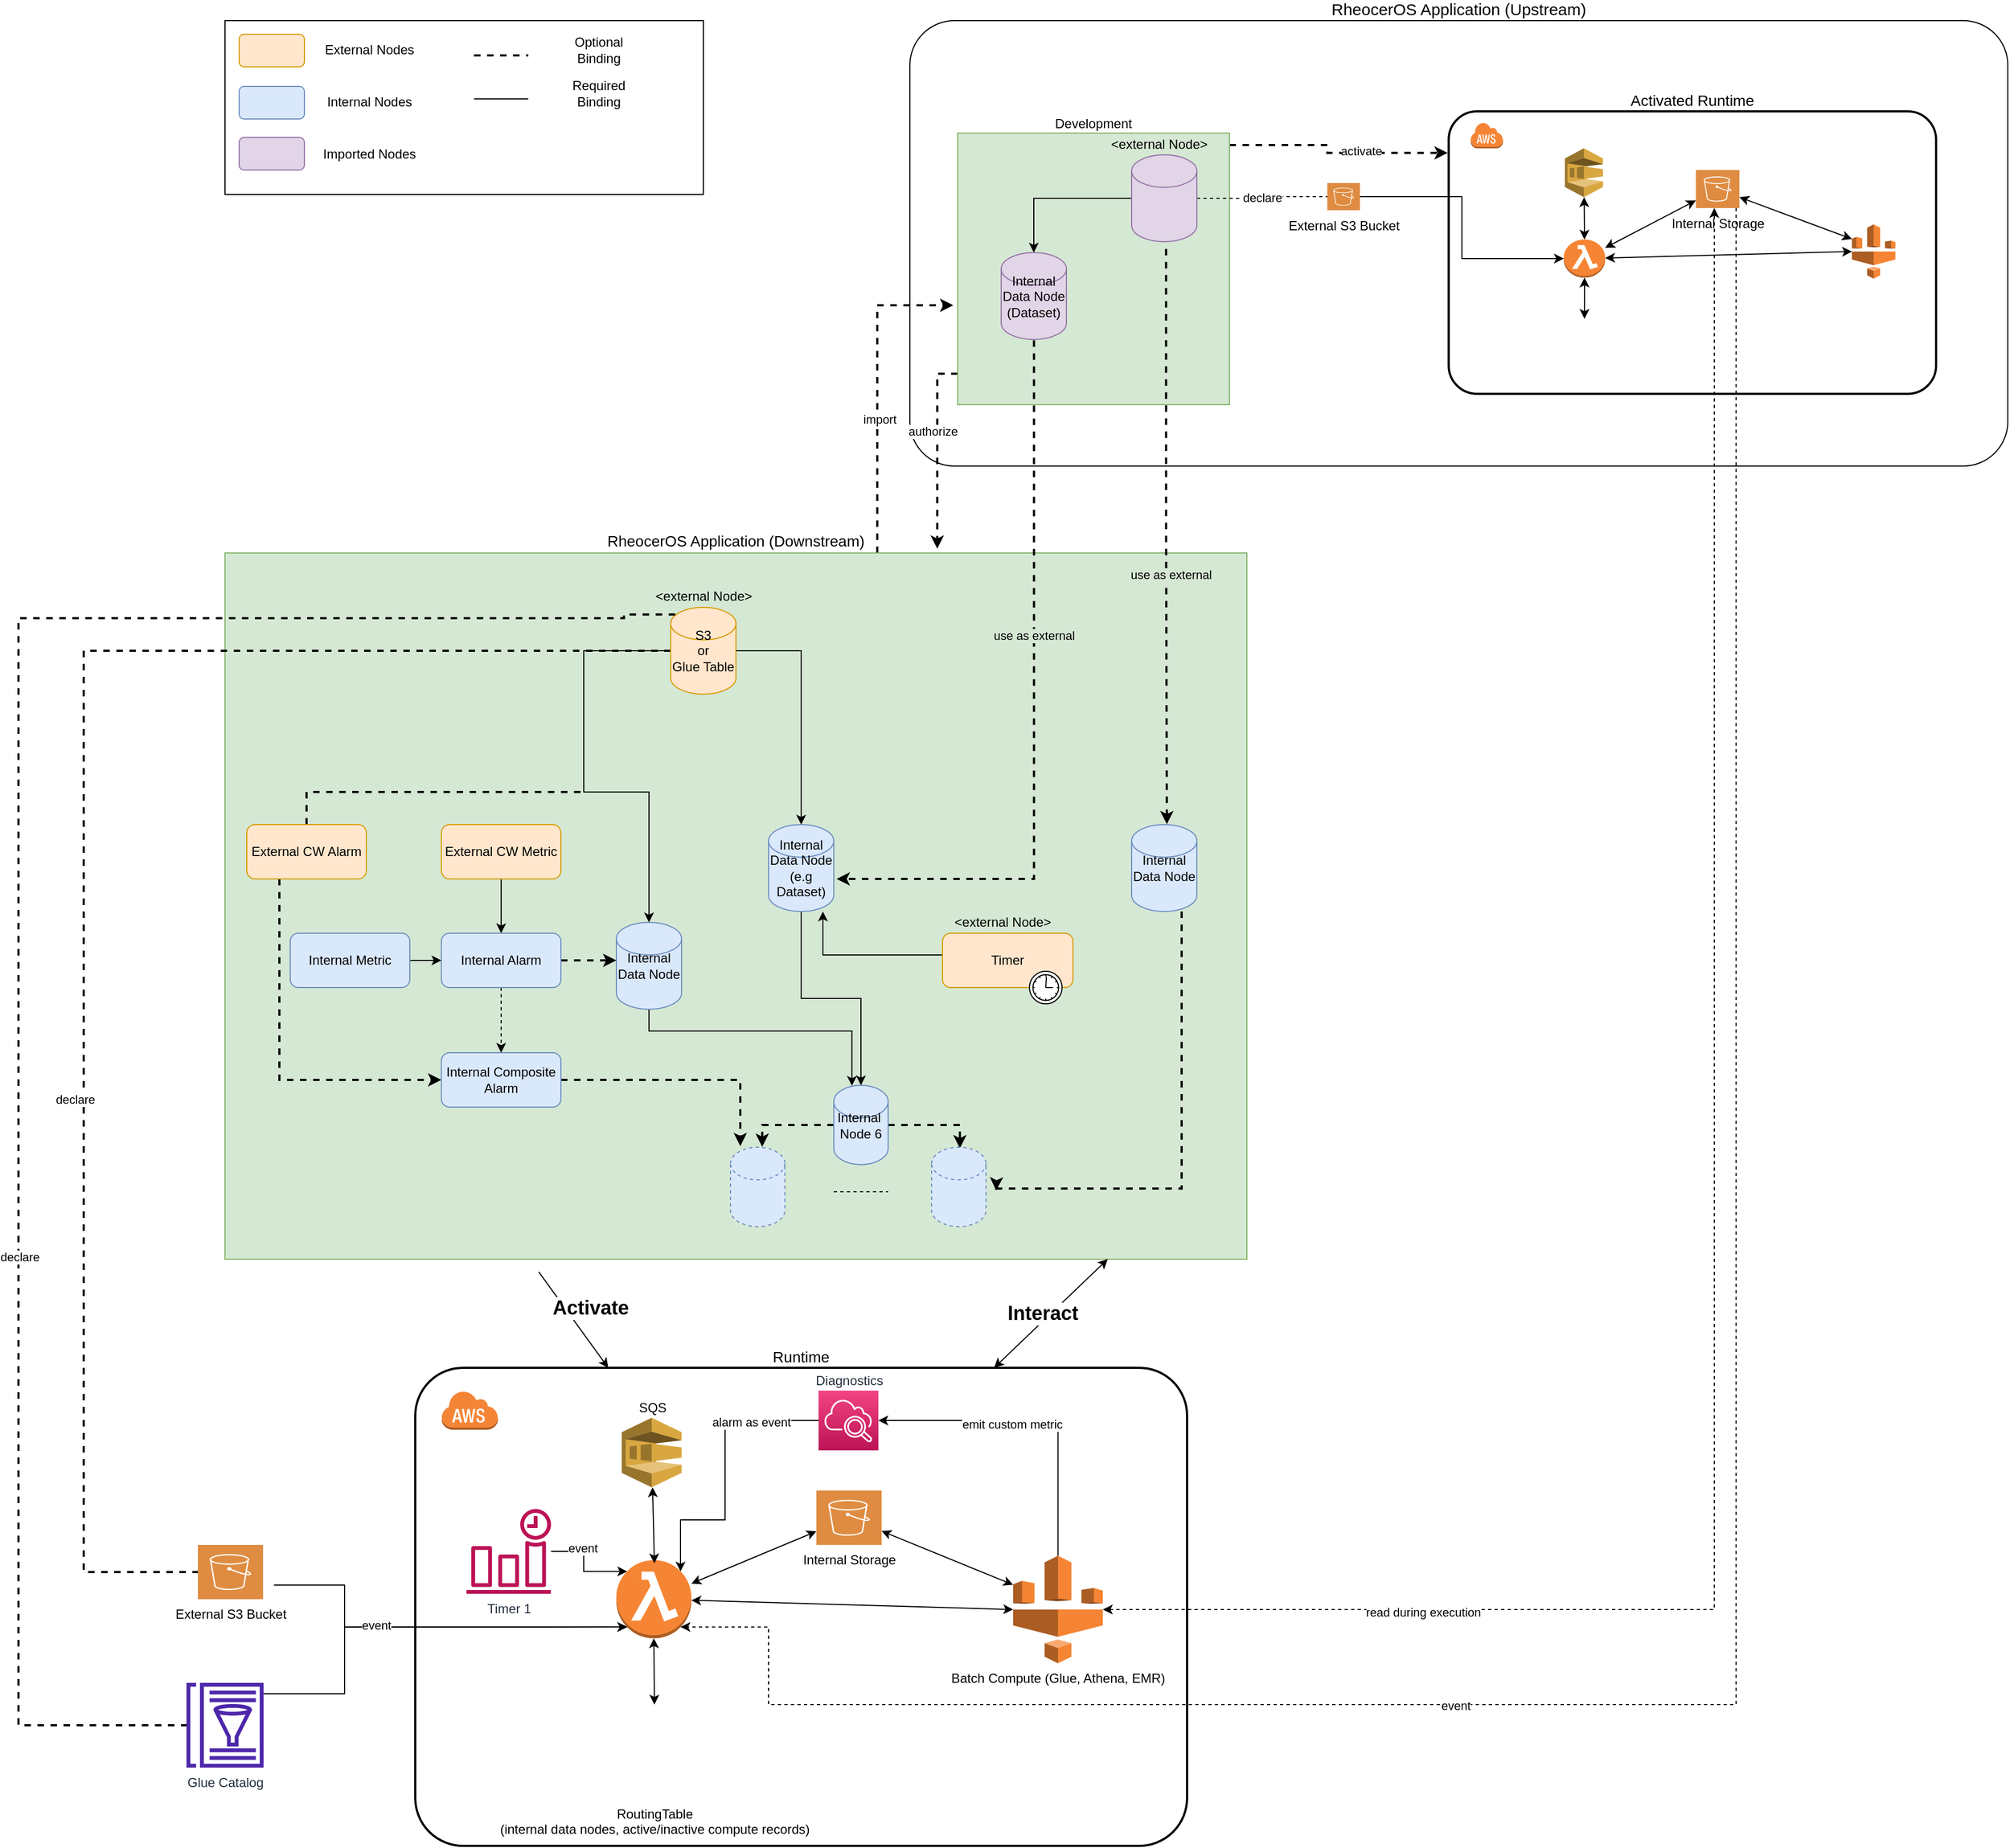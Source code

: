 <mxfile version="17.4.4"><diagram id="TXHpN-tmmn22CjkgkjO7" name="Page-1"><mxGraphModel dx="2926" dy="2228" grid="1" gridSize="10" guides="1" tooltips="1" connect="1" arrows="1" fold="1" page="1" pageScale="1" pageWidth="850" pageHeight="1100" math="0" shadow="0"><root><mxCell id="0"/><mxCell id="1" parent="0"/><mxCell id="2kHkrtVaz5VUY6Rx6_Lq-93" value="RheocerOS Application (Upstream)" style="rounded=1;arcSize=10;dashed=0;fillColor=none;gradientColor=none;strokeWidth=1;fontSize=15;fontColor=#000000;labelPosition=center;verticalLabelPosition=top;align=center;verticalAlign=bottom;" vertex="1" parent="1"><mxGeometry x="480" y="-560" width="1010" height="410" as="geometry"/></mxCell><mxCell id="2kHkrtVaz5VUY6Rx6_Lq-49" style="edgeStyle=orthogonalEdgeStyle;rounded=0;orthogonalLoop=1;jettySize=auto;html=1;dashed=1;endArrow=classic;endFill=1;strokeWidth=2;" edge="1" parent="1" source="VmXhjYvbmX4BdOggsHyS-2"><mxGeometry relative="1" as="geometry"><mxPoint x="520" y="-298" as="targetPoint"/><Array as="points"><mxPoint x="450" y="-298"/></Array></mxGeometry></mxCell><mxCell id="2kHkrtVaz5VUY6Rx6_Lq-50" value="import" style="edgeLabel;html=1;align=center;verticalAlign=middle;resizable=0;points=[];" vertex="1" connectable="0" parent="2kHkrtVaz5VUY6Rx6_Lq-49"><mxGeometry x="-0.172" y="-2" relative="1" as="geometry"><mxPoint as="offset"/></mxGeometry></mxCell><mxCell id="VmXhjYvbmX4BdOggsHyS-2" value="&lt;font style=&quot;font-size: 14px&quot;&gt;RheocerOS Application (Downstream)&lt;/font&gt;" style="rounded=0;whiteSpace=wrap;html=1;fillColor=#d5e8d4;strokeColor=#82b366;labelPosition=center;verticalLabelPosition=top;align=center;verticalAlign=bottom;" parent="1" vertex="1"><mxGeometry x="-150" y="-70" width="940" height="650" as="geometry"/></mxCell><mxCell id="VmXhjYvbmX4BdOggsHyS-26" value="Runtime" style="rounded=1;arcSize=10;dashed=0;fillColor=none;gradientColor=none;strokeWidth=2;labelPosition=center;verticalLabelPosition=top;align=center;verticalAlign=bottom;fontSize=14;" parent="1" vertex="1"><mxGeometry x="25" y="680" width="710" height="440" as="geometry"/></mxCell><mxCell id="VmXhjYvbmX4BdOggsHyS-13" style="edgeStyle=orthogonalEdgeStyle;rounded=0;orthogonalLoop=1;jettySize=auto;html=1;" parent="1" source="VmXhjYvbmX4BdOggsHyS-1" target="VmXhjYvbmX4BdOggsHyS-12" edge="1"><mxGeometry relative="1" as="geometry"><Array as="points"><mxPoint x="180" y="150"/><mxPoint x="240" y="150"/></Array></mxGeometry></mxCell><mxCell id="2kHkrtVaz5VUY6Rx6_Lq-56" style="edgeStyle=orthogonalEdgeStyle;rounded=0;orthogonalLoop=1;jettySize=auto;html=1;endArrow=none;endFill=0;dashed=1;strokeWidth=2;" edge="1" parent="1" source="VmXhjYvbmX4BdOggsHyS-1" target="VmXhjYvbmX4BdOggsHyS-20"><mxGeometry relative="1" as="geometry"><Array as="points"><mxPoint x="-280" y="20"/><mxPoint x="-280" y="868"/></Array></mxGeometry></mxCell><mxCell id="2kHkrtVaz5VUY6Rx6_Lq-57" value="declare" style="edgeLabel;html=1;align=center;verticalAlign=middle;resizable=0;points=[];" vertex="1" connectable="0" parent="2kHkrtVaz5VUY6Rx6_Lq-56"><mxGeometry x="0.278" y="-8" relative="1" as="geometry"><mxPoint y="-1" as="offset"/></mxGeometry></mxCell><mxCell id="VmXhjYvbmX4BdOggsHyS-1" value="&lt;div&gt;S3&lt;/div&gt;&lt;div&gt;or&lt;br&gt;&lt;/div&gt;&lt;div&gt;Glue Table&lt;br&gt;&lt;/div&gt;" style="shape=cylinder2;whiteSpace=wrap;html=1;boundedLbl=1;backgroundOutline=1;size=15;fillColor=#ffe6cc;strokeColor=#d79b00;" parent="1" vertex="1"><mxGeometry x="260" y="-20" width="60" height="80" as="geometry"/></mxCell><mxCell id="VmXhjYvbmX4BdOggsHyS-16" style="edgeStyle=orthogonalEdgeStyle;rounded=0;orthogonalLoop=1;jettySize=auto;html=1;" parent="1" source="VmXhjYvbmX4BdOggsHyS-3" target="VmXhjYvbmX4BdOggsHyS-11" edge="1"><mxGeometry relative="1" as="geometry"><Array as="points"><mxPoint x="400" y="300"/></Array></mxGeometry></mxCell><mxCell id="VmXhjYvbmX4BdOggsHyS-3" value="Timer" style="html=1;whiteSpace=wrap;rounded=1;dropTarget=0;fillColor=#ffe6cc;strokeColor=#d79b00;" parent="1" vertex="1"><mxGeometry x="510" y="280" width="120" height="50" as="geometry"/></mxCell><mxCell id="VmXhjYvbmX4BdOggsHyS-4" value="" style="shape=mxgraph.bpmn.timer_start;perimeter=ellipsePerimeter;html=1;verticalLabelPosition=bottom;verticalAlign=top;outlineConnect=0;" parent="VmXhjYvbmX4BdOggsHyS-3" vertex="1"><mxGeometry x="1" y="1" width="30" height="30" relative="1" as="geometry"><mxPoint x="-40" y="-15" as="offset"/></mxGeometry></mxCell><mxCell id="2kHkrtVaz5VUY6Rx6_Lq-2" style="edgeStyle=orthogonalEdgeStyle;rounded=0;orthogonalLoop=1;jettySize=auto;html=1;" edge="1" parent="1" source="VmXhjYvbmX4BdOggsHyS-1" target="VmXhjYvbmX4BdOggsHyS-11"><mxGeometry relative="1" as="geometry"><mxPoint x="395" y="60" as="sourcePoint"/></mxGeometry></mxCell><mxCell id="2kHkrtVaz5VUY6Rx6_Lq-65" value="" style="edgeStyle=orthogonalEdgeStyle;rounded=0;orthogonalLoop=1;jettySize=auto;html=1;endArrow=none;endFill=0;dashed=1;exitX=0.069;exitY=0.083;exitDx=0;exitDy=0;exitPerimeter=0;strokeWidth=2;" edge="1" parent="1" source="VmXhjYvbmX4BdOggsHyS-1" target="2kHkrtVaz5VUY6Rx6_Lq-51"><mxGeometry x="0.026" y="-50" relative="1" as="geometry"><mxPoint x="-370" y="90" as="targetPoint"/><Array as="points"><mxPoint x="217" y="-10"/><mxPoint x="-340" y="-10"/><mxPoint x="-340" y="1009"/></Array><mxPoint as="offset"/></mxGeometry></mxCell><mxCell id="2kHkrtVaz5VUY6Rx6_Lq-67" value="declare" style="edgeLabel;html=1;align=center;verticalAlign=middle;resizable=0;points=[];" vertex="1" connectable="0" parent="2kHkrtVaz5VUY6Rx6_Lq-65"><mxGeometry x="0.342" y="1" relative="1" as="geometry"><mxPoint as="offset"/></mxGeometry></mxCell><mxCell id="2kHkrtVaz5VUY6Rx6_Lq-45" style="edgeStyle=orthogonalEdgeStyle;rounded=0;orthogonalLoop=1;jettySize=auto;html=1;entryX=-0.002;entryY=0.147;entryDx=0;entryDy=0;entryPerimeter=0;dashed=1;endArrow=classic;endFill=1;strokeWidth=2;" edge="1" parent="1" source="VmXhjYvbmX4BdOggsHyS-7" target="2kHkrtVaz5VUY6Rx6_Lq-29"><mxGeometry relative="1" as="geometry"><Array as="points"><mxPoint x="864" y="-445.5"/></Array></mxGeometry></mxCell><mxCell id="2kHkrtVaz5VUY6Rx6_Lq-46" value="activate" style="edgeLabel;html=1;align=center;verticalAlign=middle;resizable=0;points=[];" vertex="1" connectable="0" parent="2kHkrtVaz5VUY6Rx6_Lq-45"><mxGeometry x="0.229" y="2" relative="1" as="geometry"><mxPoint as="offset"/></mxGeometry></mxCell><mxCell id="2kHkrtVaz5VUY6Rx6_Lq-47" style="edgeStyle=orthogonalEdgeStyle;rounded=0;orthogonalLoop=1;jettySize=auto;html=1;dashed=1;endArrow=classic;endFill=1;entryX=0.697;entryY=-0.006;entryDx=0;entryDy=0;entryPerimeter=0;strokeWidth=2;" edge="1" parent="1" source="VmXhjYvbmX4BdOggsHyS-7" target="VmXhjYvbmX4BdOggsHyS-2"><mxGeometry relative="1" as="geometry"><mxPoint x="500" y="-80.0" as="targetPoint"/><Array as="points"><mxPoint x="505" y="-235"/></Array></mxGeometry></mxCell><mxCell id="2kHkrtVaz5VUY6Rx6_Lq-48" value="authorize" style="edgeLabel;html=1;align=center;verticalAlign=middle;resizable=0;points=[];" vertex="1" connectable="0" parent="2kHkrtVaz5VUY6Rx6_Lq-47"><mxGeometry x="-0.208" y="-4" relative="1" as="geometry"><mxPoint y="1" as="offset"/></mxGeometry></mxCell><mxCell id="VmXhjYvbmX4BdOggsHyS-7" value="Development" style="rounded=0;whiteSpace=wrap;html=1;labelPosition=center;verticalLabelPosition=top;align=center;verticalAlign=bottom;fillColor=#d5e8d4;strokeColor=#82b366;" parent="1" vertex="1"><mxGeometry x="524" y="-456.5" width="250" height="250" as="geometry"/></mxCell><mxCell id="VmXhjYvbmX4BdOggsHyS-19" style="edgeStyle=orthogonalEdgeStyle;rounded=0;orthogonalLoop=1;jettySize=auto;html=1;" parent="1" source="VmXhjYvbmX4BdOggsHyS-11" target="VmXhjYvbmX4BdOggsHyS-17" edge="1"><mxGeometry relative="1" as="geometry"/></mxCell><mxCell id="VmXhjYvbmX4BdOggsHyS-11" value="Internal Data Node (e.g Dataset)" style="shape=cylinder2;whiteSpace=wrap;html=1;boundedLbl=1;backgroundOutline=1;size=15;fillColor=#dae8fc;strokeColor=#6c8ebf;" parent="1" vertex="1"><mxGeometry x="350" y="180" width="60" height="80" as="geometry"/></mxCell><mxCell id="VmXhjYvbmX4BdOggsHyS-18" style="edgeStyle=orthogonalEdgeStyle;rounded=0;orthogonalLoop=1;jettySize=auto;html=1;entryX=0.333;entryY=0.006;entryDx=0;entryDy=0;entryPerimeter=0;" parent="1" source="VmXhjYvbmX4BdOggsHyS-12" target="VmXhjYvbmX4BdOggsHyS-17" edge="1"><mxGeometry relative="1" as="geometry"><mxPoint x="320" y="420" as="targetPoint"/><Array as="points"><mxPoint x="240" y="370"/><mxPoint x="427" y="370"/></Array></mxGeometry></mxCell><mxCell id="VmXhjYvbmX4BdOggsHyS-12" value="Internal Data Node" style="shape=cylinder2;whiteSpace=wrap;html=1;boundedLbl=1;backgroundOutline=1;size=15;fillColor=#dae8fc;strokeColor=#6c8ebf;" parent="1" vertex="1"><mxGeometry x="210" y="270" width="60" height="80" as="geometry"/></mxCell><mxCell id="VmXhjYvbmX4BdOggsHyS-15" value="use as external" style="edgeStyle=orthogonalEdgeStyle;rounded=0;orthogonalLoop=1;jettySize=auto;html=1;dashed=1;labelBackgroundColor=#D5E8D4;entryX=0.54;entryY=-0.004;entryDx=0;entryDy=0;entryPerimeter=0;exitX=0.528;exitY=1.083;exitDx=0;exitDy=0;exitPerimeter=0;strokeWidth=2;" parent="1" source="2kHkrtVaz5VUY6Rx6_Lq-10" target="2kHkrtVaz5VUY6Rx6_Lq-12" edge="1"><mxGeometry x="0.135" y="4" relative="1" as="geometry"><Array as="points"/><mxPoint as="offset"/></mxGeometry></mxCell><mxCell id="VmXhjYvbmX4BdOggsHyS-14" value="Internal Data Node (Dataset)" style="shape=cylinder2;whiteSpace=wrap;html=1;boundedLbl=1;backgroundOutline=1;size=15;fillColor=#e1d5e7;strokeColor=#9673a6;" parent="1" vertex="1"><mxGeometry x="564" y="-346.5" width="60" height="80" as="geometry"/></mxCell><mxCell id="2kHkrtVaz5VUY6Rx6_Lq-89" style="edgeStyle=orthogonalEdgeStyle;rounded=0;orthogonalLoop=1;jettySize=auto;html=1;entryX=0.583;entryY=-0.005;entryDx=0;entryDy=0;entryPerimeter=0;labelBackgroundColor=#D5E8D4;fontSize=14;fontColor=#000000;endArrow=classic;endFill=1;dashed=1;strokeWidth=2;" edge="1" parent="1" source="VmXhjYvbmX4BdOggsHyS-17" target="2kHkrtVaz5VUY6Rx6_Lq-88"><mxGeometry relative="1" as="geometry"/></mxCell><mxCell id="2kHkrtVaz5VUY6Rx6_Lq-90" style="edgeStyle=orthogonalEdgeStyle;rounded=0;orthogonalLoop=1;jettySize=auto;html=1;entryX=0.52;entryY=0.014;entryDx=0;entryDy=0;entryPerimeter=0;dashed=1;labelBackgroundColor=#D5E8D4;fontSize=14;fontColor=#000000;endArrow=classic;endFill=1;strokeWidth=2;" edge="1" parent="1" source="VmXhjYvbmX4BdOggsHyS-17" target="2kHkrtVaz5VUY6Rx6_Lq-20"><mxGeometry relative="1" as="geometry"/></mxCell><mxCell id="VmXhjYvbmX4BdOggsHyS-17" value="Internal&amp;nbsp; Node 6" style="shape=cylinder2;whiteSpace=wrap;html=1;boundedLbl=1;backgroundOutline=1;size=15;fillColor=#dae8fc;strokeColor=#6c8ebf;" parent="1" vertex="1"><mxGeometry x="410" y="420" width="50" height="73" as="geometry"/></mxCell><mxCell id="VmXhjYvbmX4BdOggsHyS-31" style="edgeStyle=orthogonalEdgeStyle;rounded=0;orthogonalLoop=1;jettySize=auto;html=1;entryX=0.145;entryY=0.855;entryDx=0;entryDy=0;entryPerimeter=0;" parent="1" target="VmXhjYvbmX4BdOggsHyS-28" edge="1"><mxGeometry relative="1" as="geometry"><mxPoint x="-105" y="880" as="sourcePoint"/><Array as="points"><mxPoint x="-40" y="880"/><mxPoint x="-40" y="919"/></Array></mxGeometry></mxCell><mxCell id="VmXhjYvbmX4BdOggsHyS-20" value="External S3 Bucket" style="pointerEvents=1;shadow=0;dashed=0;html=1;strokeColor=none;fillColor=#DF8C42;labelPosition=center;verticalLabelPosition=bottom;verticalAlign=top;align=center;outlineConnect=0;shape=mxgraph.veeam2.aws_s3;" parent="1" vertex="1"><mxGeometry x="-175" y="843" width="60" height="50" as="geometry"/></mxCell><mxCell id="VmXhjYvbmX4BdOggsHyS-21" value="" style="endArrow=classic;html=1;exitX=0.307;exitY=1.018;exitDx=0;exitDy=0;exitPerimeter=0;entryX=0.25;entryY=0;entryDx=0;entryDy=0;" parent="1" source="VmXhjYvbmX4BdOggsHyS-2" edge="1" target="VmXhjYvbmX4BdOggsHyS-26"><mxGeometry width="50" height="50" relative="1" as="geometry"><mxPoint x="420" y="730" as="sourcePoint"/><mxPoint x="220" y="700" as="targetPoint"/></mxGeometry></mxCell><mxCell id="VmXhjYvbmX4BdOggsHyS-22" value="Activate" style="edgeLabel;html=1;align=center;verticalAlign=middle;resizable=0;points=[];fontSize=18;fontStyle=1" parent="VmXhjYvbmX4BdOggsHyS-21" vertex="1" connectable="0"><mxGeometry x="0.41" y="2" relative="1" as="geometry"><mxPoint y="-28.26" as="offset"/></mxGeometry></mxCell><mxCell id="VmXhjYvbmX4BdOggsHyS-23" value="" style="endArrow=classic;startArrow=classic;html=1;exitX=0.75;exitY=0;exitDx=0;exitDy=0;" parent="1" source="VmXhjYvbmX4BdOggsHyS-26" edge="1"><mxGeometry width="50" height="50" relative="1" as="geometry"><mxPoint x="552" y="740" as="sourcePoint"/><mxPoint x="662" y="580" as="targetPoint"/></mxGeometry></mxCell><mxCell id="VmXhjYvbmX4BdOggsHyS-34" value="Interact" style="edgeLabel;html=1;align=center;verticalAlign=middle;resizable=0;points=[];fontSize=18;fontStyle=1" parent="VmXhjYvbmX4BdOggsHyS-23" vertex="1" connectable="0"><mxGeometry x="-0.197" y="-3" relative="1" as="geometry"><mxPoint y="-11.95" as="offset"/></mxGeometry></mxCell><mxCell id="VmXhjYvbmX4BdOggsHyS-32" style="edgeStyle=orthogonalEdgeStyle;rounded=0;orthogonalLoop=1;jettySize=auto;html=1;entryX=0.145;entryY=0.145;entryDx=0;entryDy=0;entryPerimeter=0;" parent="1" source="VmXhjYvbmX4BdOggsHyS-24" target="VmXhjYvbmX4BdOggsHyS-28" edge="1"><mxGeometry relative="1" as="geometry"/></mxCell><mxCell id="2kHkrtVaz5VUY6Rx6_Lq-55" value="event" style="edgeLabel;html=1;align=center;verticalAlign=middle;resizable=0;points=[];" vertex="1" connectable="0" parent="VmXhjYvbmX4BdOggsHyS-32"><mxGeometry x="-0.361" y="3" relative="1" as="geometry"><mxPoint as="offset"/></mxGeometry></mxCell><mxCell id="VmXhjYvbmX4BdOggsHyS-24" value="Timer 1" style="outlineConnect=0;fontColor=#232F3E;gradientColor=none;fillColor=#BC1356;strokeColor=none;dashed=0;verticalLabelPosition=bottom;verticalAlign=top;align=center;html=1;fontSize=12;fontStyle=0;aspect=fixed;pointerEvents=1;shape=mxgraph.aws4.event_time_based;" parent="1" vertex="1"><mxGeometry x="72" y="810" width="78" height="78" as="geometry"/></mxCell><mxCell id="VmXhjYvbmX4BdOggsHyS-27" value="" style="dashed=0;html=1;shape=mxgraph.aws3.cloud;fillColor=#F58536;gradientColor=none;dashed=0;" parent="1" vertex="1"><mxGeometry x="49" y="701" width="52" height="36" as="geometry"/></mxCell><mxCell id="VmXhjYvbmX4BdOggsHyS-28" value="" style="outlineConnect=0;dashed=0;verticalLabelPosition=bottom;verticalAlign=top;align=center;html=1;shape=mxgraph.aws3.lambda_function;fillColor=#F58534;gradientColor=none;" parent="1" vertex="1"><mxGeometry x="210" y="857" width="69" height="72" as="geometry"/></mxCell><mxCell id="VmXhjYvbmX4BdOggsHyS-29" value="&lt;div&gt;RoutingTable &lt;br&gt;&lt;/div&gt;&lt;div&gt;(internal data nodes, active/inactive compute records)&lt;br&gt;&lt;/div&gt;" style="shape=image;html=1;verticalAlign=top;verticalLabelPosition=bottom;labelBackgroundColor=#ffffff;imageAspect=0;aspect=fixed;image=https://cdn2.iconfinder.com/data/icons/amazon-aws-stencils/100/Database_copy_DynamoDB-128.png" parent="1" vertex="1"><mxGeometry x="195" y="977" width="100" height="100" as="geometry"/></mxCell><mxCell id="2kHkrtVaz5VUY6Rx6_Lq-60" style="edgeStyle=orthogonalEdgeStyle;rounded=0;orthogonalLoop=1;jettySize=auto;html=1;dashed=1;endArrow=classic;endFill=1;startArrow=classic;startFill=1;" edge="1" parent="1" source="VmXhjYvbmX4BdOggsHyS-30" target="2kHkrtVaz5VUY6Rx6_Lq-38"><mxGeometry relative="1" as="geometry"><Array as="points"><mxPoint x="1220" y="903"/></Array></mxGeometry></mxCell><mxCell id="2kHkrtVaz5VUY6Rx6_Lq-62" value="read during execution" style="edgeLabel;html=1;align=center;verticalAlign=middle;resizable=0;points=[];" vertex="1" connectable="0" parent="2kHkrtVaz5VUY6Rx6_Lq-60"><mxGeometry x="-0.681" y="-2" relative="1" as="geometry"><mxPoint x="-1" as="offset"/></mxGeometry></mxCell><mxCell id="2kHkrtVaz5VUY6Rx6_Lq-84" style="edgeStyle=orthogonalEdgeStyle;rounded=0;orthogonalLoop=1;jettySize=auto;html=1;entryX=1;entryY=0.5;entryDx=0;entryDy=0;entryPerimeter=0;labelBackgroundColor=#D5E8D4;fontColor=#000000;endArrow=classic;endFill=1;" edge="1" parent="1" source="VmXhjYvbmX4BdOggsHyS-30" target="2kHkrtVaz5VUY6Rx6_Lq-80"><mxGeometry relative="1" as="geometry"><Array as="points"><mxPoint x="616" y="729"/></Array></mxGeometry></mxCell><mxCell id="2kHkrtVaz5VUY6Rx6_Lq-85" value="emit custom metric" style="edgeLabel;html=1;align=center;verticalAlign=middle;resizable=0;points=[];fontColor=#000000;" vertex="1" connectable="0" parent="2kHkrtVaz5VUY6Rx6_Lq-84"><mxGeometry x="0.151" y="2" relative="1" as="geometry"><mxPoint y="1" as="offset"/></mxGeometry></mxCell><mxCell id="VmXhjYvbmX4BdOggsHyS-30" value="Batch Compute (Glue, Athena, EMR)" style="outlineConnect=0;dashed=0;verticalLabelPosition=bottom;verticalAlign=top;align=center;html=1;shape=mxgraph.aws3.glue;fillColor=#F58534;gradientColor=none;" parent="1" vertex="1"><mxGeometry x="575" y="853" width="82.5" height="99" as="geometry"/></mxCell><mxCell id="VmXhjYvbmX4BdOggsHyS-33" value="Internal Storage" style="pointerEvents=1;shadow=0;dashed=0;html=1;strokeColor=none;fillColor=#DF8C42;labelPosition=center;verticalLabelPosition=bottom;verticalAlign=top;align=center;outlineConnect=0;shape=mxgraph.veeam2.aws_s3;" parent="1" vertex="1"><mxGeometry x="394" y="793" width="60" height="50" as="geometry"/></mxCell><mxCell id="VmXhjYvbmX4BdOggsHyS-35" value="" style="endArrow=classic;startArrow=classic;html=1;entryX=0.5;entryY=1;entryDx=0;entryDy=0;entryPerimeter=0;" parent="1" target="VmXhjYvbmX4BdOggsHyS-28" edge="1"><mxGeometry width="50" height="50" relative="1" as="geometry"><mxPoint x="245" y="990" as="sourcePoint"/><mxPoint x="385" y="910" as="targetPoint"/></mxGeometry></mxCell><mxCell id="VmXhjYvbmX4BdOggsHyS-36" value="" style="endArrow=classic;startArrow=classic;html=1;" parent="1" source="VmXhjYvbmX4BdOggsHyS-28" target="VmXhjYvbmX4BdOggsHyS-33" edge="1"><mxGeometry width="50" height="50" relative="1" as="geometry"><mxPoint x="245.5" y="920" as="sourcePoint"/><mxPoint x="245.5" y="882.0" as="targetPoint"/></mxGeometry></mxCell><mxCell id="VmXhjYvbmX4BdOggsHyS-37" value="" style="endArrow=classic;startArrow=classic;html=1;exitX=0;exitY=0.27;exitDx=0;exitDy=0;exitPerimeter=0;" parent="1" source="VmXhjYvbmX4BdOggsHyS-30" target="VmXhjYvbmX4BdOggsHyS-33" edge="1"><mxGeometry width="50" height="50" relative="1" as="geometry"><mxPoint x="280" y="825.502" as="sourcePoint"/><mxPoint x="335" y="792.824" as="targetPoint"/></mxGeometry></mxCell><mxCell id="VmXhjYvbmX4BdOggsHyS-38" value="" style="endArrow=classic;startArrow=classic;html=1;entryX=0;entryY=0.5;entryDx=0;entryDy=0;entryPerimeter=0;" parent="1" source="VmXhjYvbmX4BdOggsHyS-28" target="VmXhjYvbmX4BdOggsHyS-30" edge="1"><mxGeometry width="50" height="50" relative="1" as="geometry"><mxPoint x="315" y="920" as="sourcePoint"/><mxPoint x="365" y="870" as="targetPoint"/></mxGeometry></mxCell><mxCell id="VmXhjYvbmX4BdOggsHyS-39" value="SQS" style="outlineConnect=0;dashed=0;verticalLabelPosition=top;verticalAlign=bottom;align=center;html=1;shape=mxgraph.aws3.sqs;fillColor=#D9A741;gradientColor=none;labelPosition=center;" parent="1" vertex="1"><mxGeometry x="215" y="726" width="55" height="64" as="geometry"/></mxCell><mxCell id="VmXhjYvbmX4BdOggsHyS-40" value="" style="endArrow=classic;startArrow=classic;html=1;" parent="1" target="VmXhjYvbmX4BdOggsHyS-39" edge="1"><mxGeometry width="50" height="50" relative="1" as="geometry"><mxPoint x="245" y="860" as="sourcePoint"/><mxPoint x="244.5" y="929" as="targetPoint"/></mxGeometry></mxCell><mxCell id="dx7xZGyeriGmBYRjJINQ-1" value="&amp;lt;external Node&amp;gt;" style="text;html=1;align=center;verticalAlign=middle;resizable=0;points=[];autosize=1;strokeColor=none;fillColor=none;" parent="1" vertex="1"><mxGeometry x="239.5" y="-40" width="100" height="20" as="geometry"/></mxCell><mxCell id="dx7xZGyeriGmBYRjJINQ-6" style="edgeStyle=orthogonalEdgeStyle;rounded=0;orthogonalLoop=1;jettySize=auto;html=1;entryX=0.5;entryY=0;entryDx=0;entryDy=0;" parent="1" source="dx7xZGyeriGmBYRjJINQ-3" target="dx7xZGyeriGmBYRjJINQ-5" edge="1"><mxGeometry relative="1" as="geometry"/></mxCell><mxCell id="dx7xZGyeriGmBYRjJINQ-3" value="External CW Metric" style="html=1;whiteSpace=wrap;rounded=1;dropTarget=0;fillColor=#ffe6cc;strokeColor=#d79b00;" parent="1" vertex="1"><mxGeometry x="49" y="180" width="110" height="50" as="geometry"/></mxCell><mxCell id="2kHkrtVaz5VUY6Rx6_Lq-1" style="edgeStyle=orthogonalEdgeStyle;rounded=0;orthogonalLoop=1;jettySize=auto;html=1;dashed=1;strokeWidth=2;" edge="1" parent="1" source="dx7xZGyeriGmBYRjJINQ-5" target="VmXhjYvbmX4BdOggsHyS-12"><mxGeometry relative="1" as="geometry"><Array as="points"><mxPoint x="200" y="305"/><mxPoint x="200" y="305"/></Array></mxGeometry></mxCell><mxCell id="2kHkrtVaz5VUY6Rx6_Lq-22" style="edgeStyle=orthogonalEdgeStyle;rounded=0;orthogonalLoop=1;jettySize=auto;html=1;entryX=0.5;entryY=0;entryDx=0;entryDy=0;dashed=1;" edge="1" parent="1" source="dx7xZGyeriGmBYRjJINQ-5" target="2kHkrtVaz5VUY6Rx6_Lq-17"><mxGeometry relative="1" as="geometry"/></mxCell><mxCell id="dx7xZGyeriGmBYRjJINQ-5" value="Internal Alarm" style="html=1;whiteSpace=wrap;rounded=1;dropTarget=0;fillColor=#dae8fc;strokeColor=#6c8ebf;" parent="1" vertex="1"><mxGeometry x="49" y="280" width="110" height="50" as="geometry"/></mxCell><mxCell id="2kHkrtVaz5VUY6Rx6_Lq-5" value="" style="rounded=0;whiteSpace=wrap;html=1;" vertex="1" parent="1"><mxGeometry x="-150" y="-560" width="440" height="160" as="geometry"/></mxCell><mxCell id="2kHkrtVaz5VUY6Rx6_Lq-6" value="" style="html=1;whiteSpace=wrap;rounded=1;dropTarget=0;fillColor=#ffe6cc;strokeColor=#d79b00;" vertex="1" parent="1"><mxGeometry x="-137" y="-547.5" width="60" height="30" as="geometry"/></mxCell><mxCell id="2kHkrtVaz5VUY6Rx6_Lq-7" value="" style="html=1;whiteSpace=wrap;rounded=1;dropTarget=0;fillColor=#dae8fc;strokeColor=#6c8ebf;" vertex="1" parent="1"><mxGeometry x="-137" y="-499.5" width="60" height="30" as="geometry"/></mxCell><mxCell id="2kHkrtVaz5VUY6Rx6_Lq-8" value="" style="html=1;whiteSpace=wrap;rounded=1;dropTarget=0;fillColor=#e1d5e7;strokeColor=#9673a6;" vertex="1" parent="1"><mxGeometry x="-137" y="-452.5" width="60" height="30" as="geometry"/></mxCell><mxCell id="2kHkrtVaz5VUY6Rx6_Lq-11" style="edgeStyle=orthogonalEdgeStyle;rounded=0;orthogonalLoop=1;jettySize=auto;html=1;" edge="1" parent="1" source="2kHkrtVaz5VUY6Rx6_Lq-10" target="VmXhjYvbmX4BdOggsHyS-14"><mxGeometry relative="1" as="geometry"/></mxCell><mxCell id="2kHkrtVaz5VUY6Rx6_Lq-58" value="declare" style="edgeStyle=orthogonalEdgeStyle;rounded=0;orthogonalLoop=1;jettySize=auto;html=1;dashed=1;endArrow=none;endFill=0;" edge="1" parent="1" source="2kHkrtVaz5VUY6Rx6_Lq-10" target="2kHkrtVaz5VUY6Rx6_Lq-31"><mxGeometry relative="1" as="geometry"/></mxCell><mxCell id="2kHkrtVaz5VUY6Rx6_Lq-10" value="" style="shape=cylinder2;whiteSpace=wrap;html=1;boundedLbl=1;backgroundOutline=1;size=15;fillColor=#e1d5e7;strokeColor=#9673a6;" vertex="1" parent="1"><mxGeometry x="684" y="-436.5" width="60" height="80" as="geometry"/></mxCell><mxCell id="2kHkrtVaz5VUY6Rx6_Lq-25" style="edgeStyle=orthogonalEdgeStyle;rounded=0;orthogonalLoop=1;jettySize=auto;html=1;entryX=1.187;entryY=0.545;entryDx=0;entryDy=0;endArrow=classic;endFill=1;entryPerimeter=0;dashed=1;strokeWidth=2;" edge="1" parent="1" source="2kHkrtVaz5VUY6Rx6_Lq-12" target="2kHkrtVaz5VUY6Rx6_Lq-20"><mxGeometry relative="1" as="geometry"><mxPoint x="600" y="485" as="targetPoint"/><Array as="points"><mxPoint x="730" y="515"/><mxPoint x="559" y="515"/></Array></mxGeometry></mxCell><mxCell id="2kHkrtVaz5VUY6Rx6_Lq-12" value="Internal Data Node " style="shape=cylinder2;whiteSpace=wrap;html=1;boundedLbl=1;backgroundOutline=1;size=15;fillColor=#dae8fc;strokeColor=#6c8ebf;" vertex="1" parent="1"><mxGeometry x="684" y="180" width="60" height="80" as="geometry"/></mxCell><mxCell id="2kHkrtVaz5VUY6Rx6_Lq-13" value="&amp;lt;external Node&amp;gt;" style="text;html=1;align=center;verticalAlign=middle;resizable=0;points=[];autosize=1;strokeColor=none;fillColor=none;" vertex="1" parent="1"><mxGeometry x="659" y="-456.5" width="100" height="20" as="geometry"/></mxCell><mxCell id="2kHkrtVaz5VUY6Rx6_Lq-23" style="edgeStyle=orthogonalEdgeStyle;rounded=0;orthogonalLoop=1;jettySize=auto;html=1;dashed=1;endArrow=none;endFill=0;strokeWidth=2;" edge="1" parent="1" source="2kHkrtVaz5VUY6Rx6_Lq-16"><mxGeometry relative="1" as="geometry"><mxPoint x="180" y="150" as="targetPoint"/><Array as="points"><mxPoint x="-75" y="150"/></Array></mxGeometry></mxCell><mxCell id="2kHkrtVaz5VUY6Rx6_Lq-24" style="edgeStyle=orthogonalEdgeStyle;rounded=0;orthogonalLoop=1;jettySize=auto;html=1;entryX=0;entryY=0.5;entryDx=0;entryDy=0;dashed=1;strokeWidth=2;" edge="1" parent="1" source="2kHkrtVaz5VUY6Rx6_Lq-16" target="2kHkrtVaz5VUY6Rx6_Lq-17"><mxGeometry relative="1" as="geometry"><Array as="points"><mxPoint x="-100" y="415"/></Array></mxGeometry></mxCell><mxCell id="2kHkrtVaz5VUY6Rx6_Lq-16" value="External CW Alarm" style="html=1;whiteSpace=wrap;rounded=1;dropTarget=0;fillColor=#ffe6cc;strokeColor=#d79b00;" vertex="1" parent="1"><mxGeometry x="-130" y="180" width="110" height="50" as="geometry"/></mxCell><mxCell id="2kHkrtVaz5VUY6Rx6_Lq-18" style="edgeStyle=orthogonalEdgeStyle;rounded=0;orthogonalLoop=1;jettySize=auto;html=1;entryX=0.18;entryY=-0.014;entryDx=0;entryDy=0;dashed=1;entryPerimeter=0;strokeWidth=2;" edge="1" parent="1" source="2kHkrtVaz5VUY6Rx6_Lq-17" target="2kHkrtVaz5VUY6Rx6_Lq-88"><mxGeometry relative="1" as="geometry"><mxPoint x="270" y="485" as="targetPoint"/></mxGeometry></mxCell><mxCell id="2kHkrtVaz5VUY6Rx6_Lq-17" value="Internal Composite Alarm" style="html=1;whiteSpace=wrap;rounded=1;dropTarget=0;fillColor=#dae8fc;strokeColor=#6c8ebf;" vertex="1" parent="1"><mxGeometry x="49" y="390" width="110" height="50" as="geometry"/></mxCell><mxCell id="2kHkrtVaz5VUY6Rx6_Lq-20" value="" style="shape=cylinder2;whiteSpace=wrap;html=1;boundedLbl=1;backgroundOutline=1;size=15;fillColor=#dae8fc;strokeColor=#6c8ebf;dashed=1;" vertex="1" parent="1"><mxGeometry x="500" y="477" width="50" height="73" as="geometry"/></mxCell><mxCell id="2kHkrtVaz5VUY6Rx6_Lq-21" value="" style="endArrow=none;dashed=1;html=1;rounded=0;" edge="1" parent="1"><mxGeometry width="50" height="50" relative="1" as="geometry"><mxPoint x="410" y="518" as="sourcePoint"/><mxPoint x="460" y="518" as="targetPoint"/></mxGeometry></mxCell><mxCell id="2kHkrtVaz5VUY6Rx6_Lq-26" value="External Nodes" style="text;html=1;strokeColor=none;fillColor=none;align=center;verticalAlign=middle;whiteSpace=wrap;rounded=0;" vertex="1" parent="1"><mxGeometry x="-67" y="-548" width="100" height="30" as="geometry"/></mxCell><mxCell id="2kHkrtVaz5VUY6Rx6_Lq-27" value="Internal Nodes" style="text;html=1;strokeColor=none;fillColor=none;align=center;verticalAlign=middle;whiteSpace=wrap;rounded=0;" vertex="1" parent="1"><mxGeometry x="-67" y="-500" width="100" height="30" as="geometry"/></mxCell><mxCell id="2kHkrtVaz5VUY6Rx6_Lq-28" value="Imported Nodes" style="text;html=1;strokeColor=none;fillColor=none;align=center;verticalAlign=middle;whiteSpace=wrap;rounded=0;" vertex="1" parent="1"><mxGeometry x="-62" y="-452.5" width="90" height="30" as="geometry"/></mxCell><mxCell id="2kHkrtVaz5VUY6Rx6_Lq-29" value="Activated Runtime" style="rounded=1;arcSize=10;dashed=0;fillColor=none;gradientColor=none;strokeWidth=2;labelPosition=center;verticalLabelPosition=top;align=center;verticalAlign=bottom;fontSize=14;" vertex="1" parent="1"><mxGeometry x="975.66" y="-476.5" width="448.34" height="260" as="geometry"/></mxCell><mxCell id="2kHkrtVaz5VUY6Rx6_Lq-30" style="edgeStyle=orthogonalEdgeStyle;rounded=0;orthogonalLoop=1;jettySize=auto;html=1;entryX=0;entryY=0.5;entryDx=0;entryDy=0;entryPerimeter=0;" edge="1" parent="1" target="2kHkrtVaz5VUY6Rx6_Lq-78" source="2kHkrtVaz5VUY6Rx6_Lq-31"><mxGeometry relative="1" as="geometry"><mxPoint x="964" y="-336.5" as="sourcePoint"/><mxPoint x="1134" y="-319.5" as="targetPoint"/></mxGeometry></mxCell><mxCell id="2kHkrtVaz5VUY6Rx6_Lq-31" value="External S3 Bucket" style="pointerEvents=1;shadow=0;dashed=0;html=1;strokeColor=none;fillColor=#DF8C42;labelPosition=center;verticalLabelPosition=bottom;verticalAlign=top;align=center;outlineConnect=0;shape=mxgraph.veeam2.aws_s3;" vertex="1" parent="1"><mxGeometry x="864" y="-410.5" width="30" height="25" as="geometry"/></mxCell><mxCell id="2kHkrtVaz5VUY6Rx6_Lq-34" value="" style="dashed=0;html=1;shape=mxgraph.aws3.cloud;fillColor=#F58536;gradientColor=none;dashed=0;" vertex="1" parent="1"><mxGeometry x="995.66" y="-466.5" width="30" height="24" as="geometry"/></mxCell><mxCell id="2kHkrtVaz5VUY6Rx6_Lq-35" value="" style="outlineConnect=0;dashed=0;verticalLabelPosition=bottom;verticalAlign=top;align=center;html=1;shape=mxgraph.aws3.lambda_function;fillColor=#F58534;gradientColor=none;" vertex="1" parent="1"><mxGeometry x="1081.58" y="-358.5" width="38" height="35" as="geometry"/></mxCell><mxCell id="2kHkrtVaz5VUY6Rx6_Lq-36" value="" style="shape=image;html=1;verticalAlign=top;verticalLabelPosition=bottom;labelBackgroundColor=#ffffff;imageAspect=0;aspect=fixed;image=https://cdn2.iconfinder.com/data/icons/amazon-aws-stencils/100/Database_copy_DynamoDB-128.png" vertex="1" parent="1"><mxGeometry x="1073.08" y="-285.5" width="55" height="55" as="geometry"/></mxCell><mxCell id="2kHkrtVaz5VUY6Rx6_Lq-37" value="" style="outlineConnect=0;dashed=0;verticalLabelPosition=bottom;verticalAlign=top;align=center;html=1;shape=mxgraph.aws3.glue;fillColor=#F58534;gradientColor=none;" vertex="1" parent="1"><mxGeometry x="1346.58" y="-372.5" width="40" height="50" as="geometry"/></mxCell><mxCell id="2kHkrtVaz5VUY6Rx6_Lq-59" style="edgeStyle=orthogonalEdgeStyle;rounded=0;orthogonalLoop=1;jettySize=auto;html=1;entryX=0.855;entryY=0.855;entryDx=0;entryDy=0;entryPerimeter=0;dashed=1;endArrow=classic;endFill=1;" edge="1" parent="1" source="2kHkrtVaz5VUY6Rx6_Lq-38" target="VmXhjYvbmX4BdOggsHyS-28"><mxGeometry relative="1" as="geometry"><Array as="points"><mxPoint x="1240" y="990"/><mxPoint x="350" y="990"/><mxPoint x="350" y="919"/></Array></mxGeometry></mxCell><mxCell id="2kHkrtVaz5VUY6Rx6_Lq-64" value="event" style="edgeLabel;html=1;align=center;verticalAlign=middle;resizable=0;points=[];" vertex="1" connectable="0" parent="2kHkrtVaz5VUY6Rx6_Lq-59"><mxGeometry x="0.352" y="1" relative="1" as="geometry"><mxPoint as="offset"/></mxGeometry></mxCell><mxCell id="2kHkrtVaz5VUY6Rx6_Lq-38" value="Internal Storage" style="pointerEvents=1;shadow=0;dashed=0;html=1;strokeColor=none;fillColor=#DF8C42;labelPosition=center;verticalLabelPosition=bottom;verticalAlign=top;align=center;outlineConnect=0;shape=mxgraph.veeam2.aws_s3;" vertex="1" parent="1"><mxGeometry x="1203.08" y="-422.5" width="40" height="35" as="geometry"/></mxCell><mxCell id="2kHkrtVaz5VUY6Rx6_Lq-39" value="" style="endArrow=classic;startArrow=classic;html=1;exitX=0.5;exitY=0;exitDx=0;exitDy=0;entryX=0.5;entryY=1;entryDx=0;entryDy=0;entryPerimeter=0;" edge="1" parent="1" source="2kHkrtVaz5VUY6Rx6_Lq-36" target="2kHkrtVaz5VUY6Rx6_Lq-35"><mxGeometry width="50" height="50" relative="1" as="geometry"><mxPoint x="1206.58" y="-255.5" as="sourcePoint"/><mxPoint x="1256.58" y="-305.5" as="targetPoint"/></mxGeometry></mxCell><mxCell id="2kHkrtVaz5VUY6Rx6_Lq-40" value="" style="endArrow=classic;startArrow=classic;html=1;" edge="1" parent="1" source="2kHkrtVaz5VUY6Rx6_Lq-35" target="2kHkrtVaz5VUY6Rx6_Lq-38"><mxGeometry width="50" height="50" relative="1" as="geometry"><mxPoint x="1117.08" y="-295.5" as="sourcePoint"/><mxPoint x="1117.08" y="-333.5" as="targetPoint"/></mxGeometry></mxCell><mxCell id="2kHkrtVaz5VUY6Rx6_Lq-41" value="" style="endArrow=classic;startArrow=classic;html=1;exitX=0;exitY=0.27;exitDx=0;exitDy=0;exitPerimeter=0;" edge="1" parent="1" source="2kHkrtVaz5VUY6Rx6_Lq-37" target="2kHkrtVaz5VUY6Rx6_Lq-38"><mxGeometry width="50" height="50" relative="1" as="geometry"><mxPoint x="1151.58" y="-389.998" as="sourcePoint"/><mxPoint x="1206.58" y="-422.676" as="targetPoint"/></mxGeometry></mxCell><mxCell id="2kHkrtVaz5VUY6Rx6_Lq-42" value="" style="endArrow=classic;startArrow=classic;html=1;entryX=0;entryY=0.5;entryDx=0;entryDy=0;entryPerimeter=0;" edge="1" parent="1" source="2kHkrtVaz5VUY6Rx6_Lq-35" target="2kHkrtVaz5VUY6Rx6_Lq-37"><mxGeometry width="50" height="50" relative="1" as="geometry"><mxPoint x="1186.58" y="-295.5" as="sourcePoint"/><mxPoint x="1236.58" y="-345.5" as="targetPoint"/></mxGeometry></mxCell><mxCell id="2kHkrtVaz5VUY6Rx6_Lq-44" value="" style="endArrow=classic;startArrow=classic;html=1;exitX=0.5;exitY=0;exitDx=0;exitDy=0;exitPerimeter=0;" edge="1" parent="1" target="2kHkrtVaz5VUY6Rx6_Lq-77" source="2kHkrtVaz5VUY6Rx6_Lq-35"><mxGeometry width="50" height="50" relative="1" as="geometry"><mxPoint x="1116.58" y="-355.5" as="sourcePoint"/><mxPoint x="1121.52" y="-410.5" as="targetPoint"/></mxGeometry></mxCell><mxCell id="2kHkrtVaz5VUY6Rx6_Lq-52" style="edgeStyle=orthogonalEdgeStyle;rounded=0;orthogonalLoop=1;jettySize=auto;html=1;entryX=0.145;entryY=0.855;entryDx=0;entryDy=0;entryPerimeter=0;endArrow=classic;endFill=1;" edge="1" parent="1" source="2kHkrtVaz5VUY6Rx6_Lq-51" target="VmXhjYvbmX4BdOggsHyS-28"><mxGeometry relative="1" as="geometry"><Array as="points"><mxPoint x="-40" y="980"/><mxPoint x="-40" y="919"/></Array></mxGeometry></mxCell><mxCell id="2kHkrtVaz5VUY6Rx6_Lq-54" value="event" style="edgeLabel;html=1;align=center;verticalAlign=middle;resizable=0;points=[];" vertex="1" connectable="0" parent="2kHkrtVaz5VUY6Rx6_Lq-52"><mxGeometry x="-0.17" y="2" relative="1" as="geometry"><mxPoint as="offset"/></mxGeometry></mxCell><mxCell id="2kHkrtVaz5VUY6Rx6_Lq-51" value="Glue Catalog" style="sketch=0;outlineConnect=0;fontColor=#232F3E;gradientColor=none;fillColor=#4D27AA;strokeColor=none;dashed=0;verticalLabelPosition=bottom;verticalAlign=top;align=center;html=1;fontSize=12;fontStyle=0;aspect=fixed;pointerEvents=1;shape=mxgraph.aws4.glue_data_catalog;" vertex="1" parent="1"><mxGeometry x="-186" y="970" width="72" height="78" as="geometry"/></mxCell><mxCell id="2kHkrtVaz5VUY6Rx6_Lq-68" value="use as external" style="edgeStyle=orthogonalEdgeStyle;rounded=0;orthogonalLoop=1;jettySize=auto;html=1;dashed=1;labelBackgroundColor=#D5E8D4;entryX=1.042;entryY=0.625;entryDx=0;entryDy=0;entryPerimeter=0;strokeWidth=2;exitX=0.503;exitY=1.01;exitDx=0;exitDy=0;exitPerimeter=0;" edge="1" parent="1" source="VmXhjYvbmX4BdOggsHyS-14" target="VmXhjYvbmX4BdOggsHyS-11"><mxGeometry x="-0.197" relative="1" as="geometry"><Array as="points"><mxPoint x="594" y="230"/></Array><mxPoint x="610" y="-170" as="sourcePoint"/><mxPoint x="420" y="230" as="targetPoint"/><mxPoint as="offset"/></mxGeometry></mxCell><mxCell id="2kHkrtVaz5VUY6Rx6_Lq-70" style="edgeStyle=orthogonalEdgeStyle;rounded=0;orthogonalLoop=1;jettySize=auto;html=1;entryX=0;entryY=0.5;entryDx=0;entryDy=0;labelBackgroundColor=#D5E8D4;fontColor=#B9E0A5;endArrow=classic;endFill=1;" edge="1" parent="1" source="2kHkrtVaz5VUY6Rx6_Lq-69" target="dx7xZGyeriGmBYRjJINQ-5"><mxGeometry relative="1" as="geometry"/></mxCell><mxCell id="2kHkrtVaz5VUY6Rx6_Lq-69" value="Internal Metric" style="html=1;whiteSpace=wrap;rounded=1;dropTarget=0;fillColor=#dae8fc;strokeColor=#6c8ebf;" vertex="1" parent="1"><mxGeometry x="-90" y="280" width="110" height="50" as="geometry"/></mxCell><mxCell id="2kHkrtVaz5VUY6Rx6_Lq-71" style="edgeStyle=orthogonalEdgeStyle;rounded=0;orthogonalLoop=1;jettySize=auto;html=1;dashed=1;endArrow=none;endFill=0;strokeWidth=2;" edge="1" parent="1"><mxGeometry relative="1" as="geometry"><mxPoint x="79" y="-528" as="sourcePoint"/><mxPoint x="129" y="-528" as="targetPoint"/></mxGeometry></mxCell><mxCell id="2kHkrtVaz5VUY6Rx6_Lq-72" value="Optional Binding" style="text;html=1;strokeColor=none;fillColor=none;align=center;verticalAlign=middle;whiteSpace=wrap;rounded=0;" vertex="1" parent="1"><mxGeometry x="149" y="-548" width="90" height="30" as="geometry"/></mxCell><mxCell id="2kHkrtVaz5VUY6Rx6_Lq-73" style="edgeStyle=orthogonalEdgeStyle;rounded=0;orthogonalLoop=1;jettySize=auto;html=1;endArrow=none;endFill=0;" edge="1" parent="1"><mxGeometry relative="1" as="geometry"><mxPoint x="79" y="-488" as="sourcePoint"/><mxPoint x="129" y="-488" as="targetPoint"/></mxGeometry></mxCell><mxCell id="2kHkrtVaz5VUY6Rx6_Lq-74" value="Required Binding" style="text;html=1;strokeColor=none;fillColor=none;align=center;verticalAlign=middle;whiteSpace=wrap;rounded=0;" vertex="1" parent="1"><mxGeometry x="148" y="-508" width="92" height="30" as="geometry"/></mxCell><mxCell id="2kHkrtVaz5VUY6Rx6_Lq-77" value="" style="outlineConnect=0;dashed=0;verticalLabelPosition=bottom;verticalAlign=top;align=center;html=1;shape=mxgraph.aws3.sqs;fillColor=#D9A741;gradientColor=none;" vertex="1" parent="1"><mxGeometry x="1082.58" y="-442.5" width="35" height="45" as="geometry"/></mxCell><mxCell id="2kHkrtVaz5VUY6Rx6_Lq-78" value="" style="outlineConnect=0;dashed=0;verticalLabelPosition=bottom;verticalAlign=top;align=center;html=1;shape=mxgraph.aws3.lambda_function;fillColor=#F58534;gradientColor=none;" vertex="1" parent="1"><mxGeometry x="1081.58" y="-358.5" width="38" height="35" as="geometry"/></mxCell><mxCell id="2kHkrtVaz5VUY6Rx6_Lq-81" style="edgeStyle=orthogonalEdgeStyle;rounded=0;orthogonalLoop=1;jettySize=auto;html=1;entryX=0.855;entryY=0.145;entryDx=0;entryDy=0;entryPerimeter=0;labelBackgroundColor=#D5E8D4;fontColor=#B9E0A5;endArrow=classic;endFill=1;" edge="1" parent="1" source="2kHkrtVaz5VUY6Rx6_Lq-80" target="VmXhjYvbmX4BdOggsHyS-28"><mxGeometry relative="1" as="geometry"><Array as="points"><mxPoint x="310" y="729"/><mxPoint x="310" y="820"/><mxPoint x="269" y="820"/></Array></mxGeometry></mxCell><mxCell id="2kHkrtVaz5VUY6Rx6_Lq-83" value="alarm as event" style="edgeLabel;html=1;align=center;verticalAlign=middle;resizable=0;points=[];fontColor=#000000;" vertex="1" connectable="0" parent="2kHkrtVaz5VUY6Rx6_Lq-81"><mxGeometry x="-0.531" y="1" relative="1" as="geometry"><mxPoint as="offset"/></mxGeometry></mxCell><mxCell id="2kHkrtVaz5VUY6Rx6_Lq-80" value="&lt;div&gt;Diagnostics&lt;/div&gt;" style="sketch=0;points=[[0,0,0],[0.25,0,0],[0.5,0,0],[0.75,0,0],[1,0,0],[0,1,0],[0.25,1,0],[0.5,1,0],[0.75,1,0],[1,1,0],[0,0.25,0],[0,0.5,0],[0,0.75,0],[1,0.25,0],[1,0.5,0],[1,0.75,0]];points=[[0,0,0],[0.25,0,0],[0.5,0,0],[0.75,0,0],[1,0,0],[0,1,0],[0.25,1,0],[0.5,1,0],[0.75,1,0],[1,1,0],[0,0.25,0],[0,0.5,0],[0,0.75,0],[1,0.25,0],[1,0.5,0],[1,0.75,0]];outlineConnect=0;fontColor=#232F3E;gradientColor=#F34482;gradientDirection=north;fillColor=#BC1356;strokeColor=#ffffff;dashed=0;verticalLabelPosition=top;verticalAlign=bottom;align=center;html=1;fontSize=12;fontStyle=0;aspect=fixed;shape=mxgraph.aws4.resourceIcon;resIcon=mxgraph.aws4.cloudwatch_2;labelPosition=center;" vertex="1" parent="1"><mxGeometry x="396" y="701" width="55" height="55" as="geometry"/></mxCell><mxCell id="2kHkrtVaz5VUY6Rx6_Lq-87" value="&amp;lt;external Node&amp;gt;" style="text;html=1;align=center;verticalAlign=middle;resizable=0;points=[];autosize=1;strokeColor=none;fillColor=none;" vertex="1" parent="1"><mxGeometry x="515" y="260" width="100" height="20" as="geometry"/></mxCell><mxCell id="2kHkrtVaz5VUY6Rx6_Lq-88" value="" style="shape=cylinder2;whiteSpace=wrap;html=1;boundedLbl=1;backgroundOutline=1;size=15;fillColor=#dae8fc;strokeColor=#6c8ebf;dashed=1;" vertex="1" parent="1"><mxGeometry x="315" y="477" width="50" height="73" as="geometry"/></mxCell></root></mxGraphModel></diagram></mxfile>